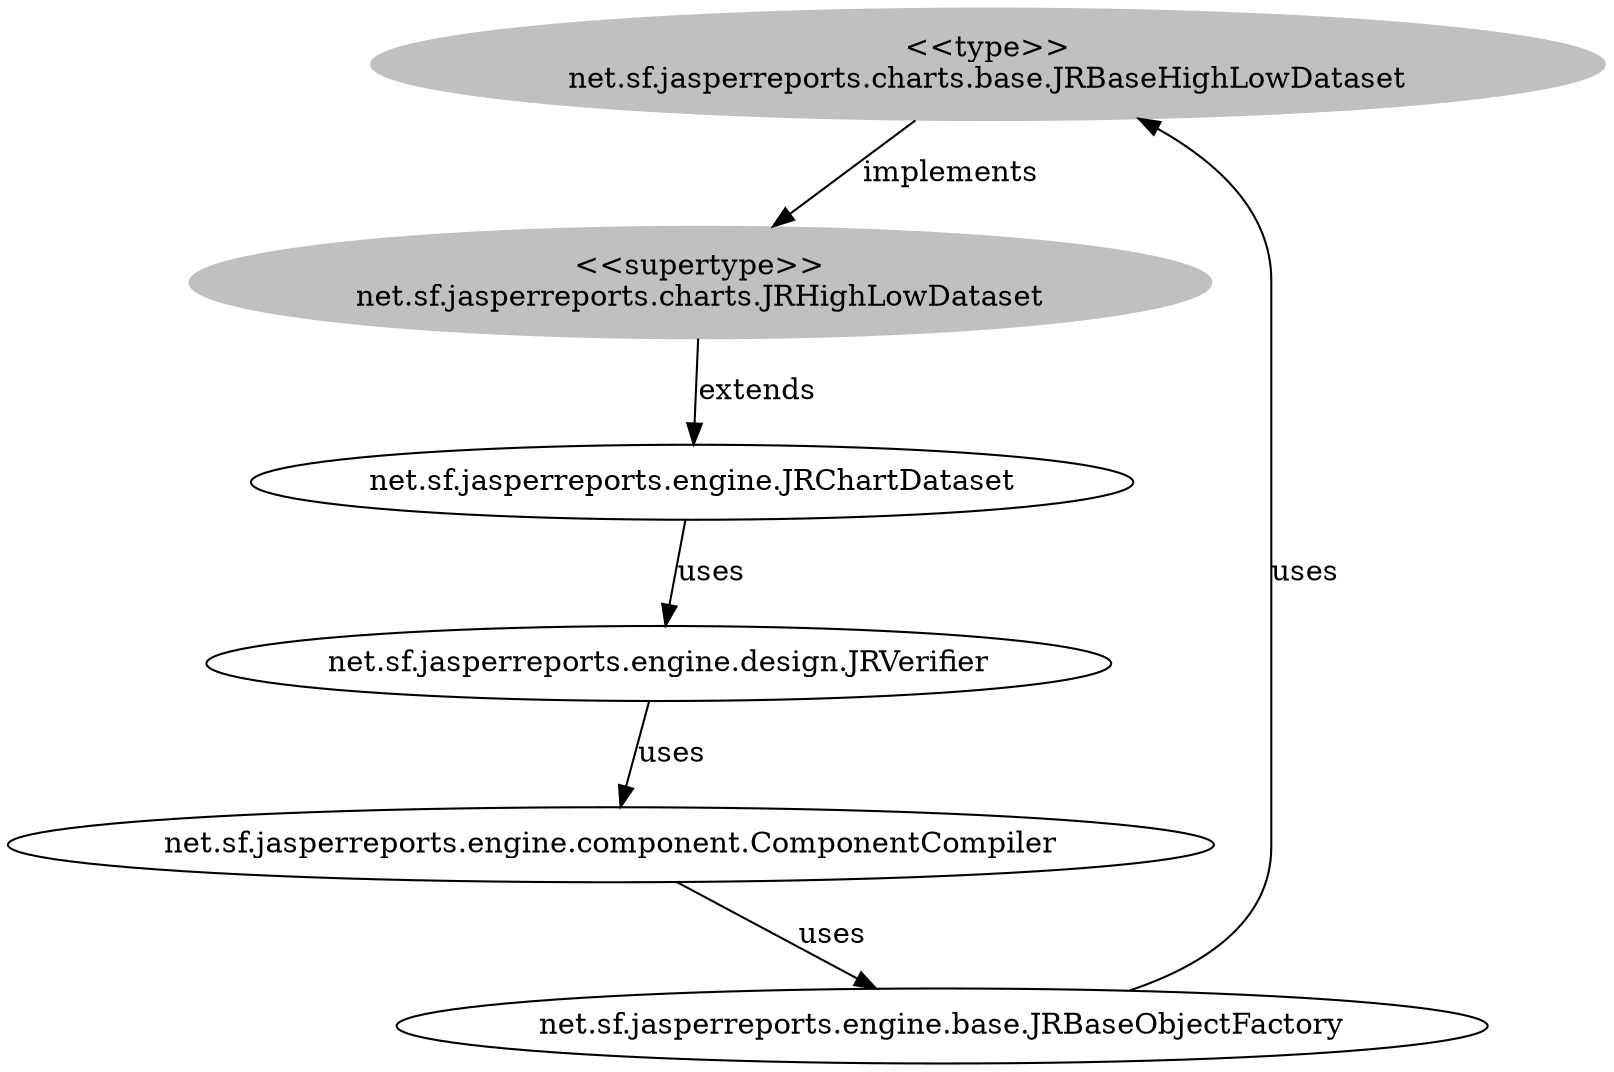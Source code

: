 digraph stk {
	net_sf_jasperreports_charts_base_JRBaseHighLowDataset [label="<<type>>
net.sf.jasperreports.charts.base.JRBaseHighLowDataset",style=filled,color="grey"];
	net_sf_jasperreports_charts_JRHighLowDataset [label="<<supertype>>
net.sf.jasperreports.charts.JRHighLowDataset",style=filled,color="grey"];
	net_sf_jasperreports_engine_design_JRVerifier [label="net.sf.jasperreports.engine.design.JRVerifier"];
	net_sf_jasperreports_engine_JRChartDataset [label="net.sf.jasperreports.engine.JRChartDataset"];
	net_sf_jasperreports_engine_component_ComponentCompiler [label="net.sf.jasperreports.engine.component.ComponentCompiler"];
	net_sf_jasperreports_engine_base_JRBaseObjectFactory [label="net.sf.jasperreports.engine.base.JRBaseObjectFactory"];
	net_sf_jasperreports_charts_base_JRBaseHighLowDataset -> net_sf_jasperreports_charts_JRHighLowDataset [label=implements];
	net_sf_jasperreports_charts_JRHighLowDataset -> net_sf_jasperreports_engine_JRChartDataset [label=extends];
	net_sf_jasperreports_engine_JRChartDataset -> net_sf_jasperreports_engine_design_JRVerifier [label=uses];
	net_sf_jasperreports_engine_design_JRVerifier -> net_sf_jasperreports_engine_component_ComponentCompiler [label=uses];
	net_sf_jasperreports_engine_component_ComponentCompiler -> net_sf_jasperreports_engine_base_JRBaseObjectFactory [label=uses];
	net_sf_jasperreports_engine_base_JRBaseObjectFactory -> net_sf_jasperreports_charts_base_JRBaseHighLowDataset [label=uses];
}
